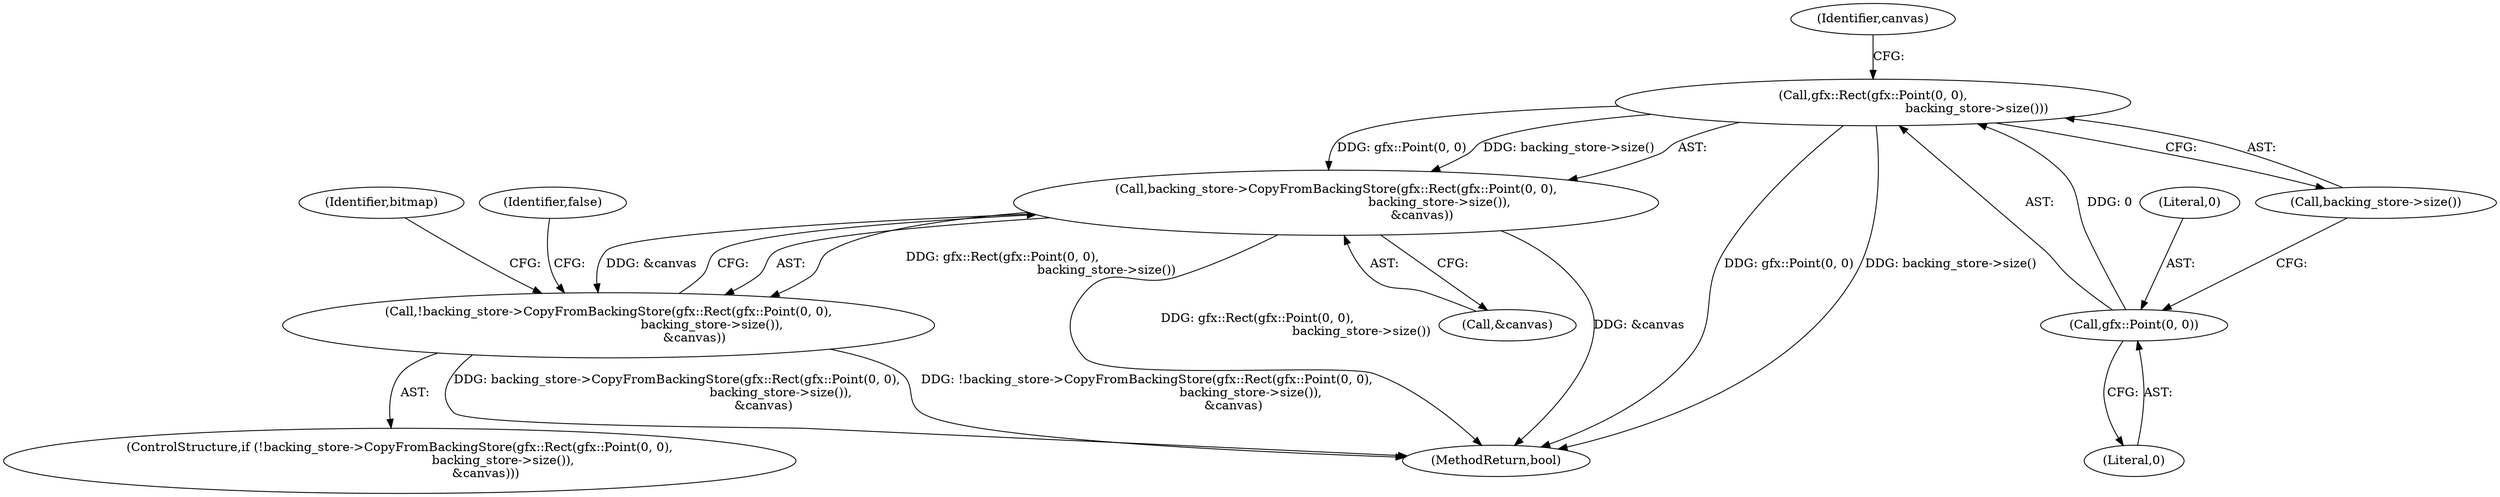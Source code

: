 digraph "1_Chrome_ee8d6fd30b022ac2c87b7a190c954e7bb3c9b21e@del" {
"1000138" [label="(Call,backing_store->CopyFromBackingStore(gfx::Rect(gfx::Point(0, 0),\n                                                     backing_store->size()),\n                                            &canvas))"];
"1000139" [label="(Call,gfx::Rect(gfx::Point(0, 0),\n                                                     backing_store->size()))"];
"1000140" [label="(Call,gfx::Point(0, 0))"];
"1000137" [label="(Call,!backing_store->CopyFromBackingStore(gfx::Rect(gfx::Point(0, 0),\n                                                     backing_store->size()),\n                                            &canvas))"];
"1000136" [label="(ControlStructure,if (!backing_store->CopyFromBackingStore(gfx::Rect(gfx::Point(0, 0),\n                                                     backing_store->size()),\n                                            &canvas)))"];
"1000139" [label="(Call,gfx::Rect(gfx::Point(0, 0),\n                                                     backing_store->size()))"];
"1000138" [label="(Call,backing_store->CopyFromBackingStore(gfx::Rect(gfx::Point(0, 0),\n                                                     backing_store->size()),\n                                            &canvas))"];
"1000145" [label="(Identifier,canvas)"];
"1000137" [label="(Call,!backing_store->CopyFromBackingStore(gfx::Rect(gfx::Point(0, 0),\n                                                     backing_store->size()),\n                                            &canvas))"];
"1000141" [label="(Literal,0)"];
"1000150" [label="(Identifier,bitmap)"];
"1000142" [label="(Literal,0)"];
"1000158" [label="(MethodReturn,bool)"];
"1000144" [label="(Call,&canvas)"];
"1000143" [label="(Call,backing_store->size())"];
"1000140" [label="(Call,gfx::Point(0, 0))"];
"1000147" [label="(Identifier,false)"];
"1000138" -> "1000137"  [label="AST: "];
"1000138" -> "1000144"  [label="CFG: "];
"1000139" -> "1000138"  [label="AST: "];
"1000144" -> "1000138"  [label="AST: "];
"1000137" -> "1000138"  [label="CFG: "];
"1000138" -> "1000158"  [label="DDG: gfx::Rect(gfx::Point(0, 0),\n                                                     backing_store->size())"];
"1000138" -> "1000158"  [label="DDG: &canvas"];
"1000138" -> "1000137"  [label="DDG: gfx::Rect(gfx::Point(0, 0),\n                                                     backing_store->size())"];
"1000138" -> "1000137"  [label="DDG: &canvas"];
"1000139" -> "1000138"  [label="DDG: gfx::Point(0, 0)"];
"1000139" -> "1000138"  [label="DDG: backing_store->size()"];
"1000139" -> "1000143"  [label="CFG: "];
"1000140" -> "1000139"  [label="AST: "];
"1000143" -> "1000139"  [label="AST: "];
"1000145" -> "1000139"  [label="CFG: "];
"1000139" -> "1000158"  [label="DDG: gfx::Point(0, 0)"];
"1000139" -> "1000158"  [label="DDG: backing_store->size()"];
"1000140" -> "1000139"  [label="DDG: 0"];
"1000140" -> "1000142"  [label="CFG: "];
"1000141" -> "1000140"  [label="AST: "];
"1000142" -> "1000140"  [label="AST: "];
"1000143" -> "1000140"  [label="CFG: "];
"1000137" -> "1000136"  [label="AST: "];
"1000147" -> "1000137"  [label="CFG: "];
"1000150" -> "1000137"  [label="CFG: "];
"1000137" -> "1000158"  [label="DDG: backing_store->CopyFromBackingStore(gfx::Rect(gfx::Point(0, 0),\n                                                     backing_store->size()),\n                                            &canvas)"];
"1000137" -> "1000158"  [label="DDG: !backing_store->CopyFromBackingStore(gfx::Rect(gfx::Point(0, 0),\n                                                     backing_store->size()),\n                                            &canvas)"];
}
